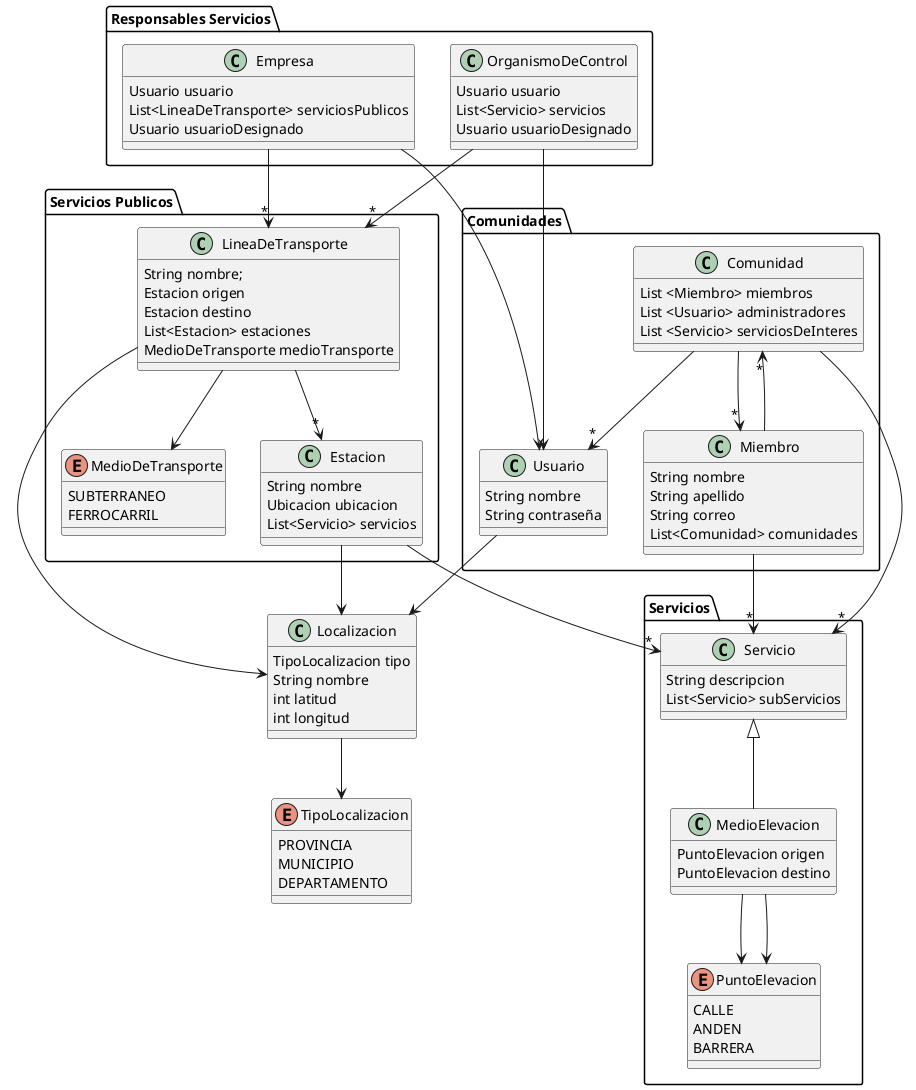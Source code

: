@startuml
'https://plantuml.com/class-diagram


class Localizacion{
    TipoLocalizacion tipo
    String nombre
    int latitud
    int longitud
}
enum TipoLocalizacion{
    PROVINCIA
    MUNICIPIO
    DEPARTAMENTO
}

package "Responsables Servicios"{

    class Empresa{
        Usuario usuario
        List<LineaDeTransporte> serviciosPublicos
        Usuario usuarioDesignado

    }

    class OrganismoDeControl{
        Usuario usuario
        List<Servicio> servicios
        Usuario usuarioDesignado
    }

}
package "Servicios Publicos"{
class LineaDeTransporte{
    String nombre;
    Estacion origen
    Estacion destino
    List<Estacion> estaciones
    MedioDeTransporte medioTransporte
}
Enum MedioDeTransporte{
    SUBTERRANEO
    FERROCARRIL
}



class Estacion{
    String nombre
    Ubicacion ubicacion
    List<Servicio> servicios
}
}

package "Servicios"{
class Servicio{
    String descripcion
    List<Servicio> subServicios
}

class MedioElevacion{
    PuntoElevacion origen
    PuntoElevacion destino
}

Enum PuntoElevacion {
    CALLE
    ANDEN
    BARRERA
}
}

package "Comunidades"{
class Comunidad{
    List <Miembro> miembros
    List <Usuario> administradores
    List <Servicio> serviciosDeInteres
}
class Miembro{
    String nombre
    String apellido
    String correo
    List<Comunidad> comunidades
}

class Usuario{
     String nombre
     String contraseña    

}
}

LineaDeTransporte -->"*" Estacion
LineaDeTransporte --> MedioDeTransporte
LineaDeTransporte --> Localizacion

Servicio <|-- MedioElevacion

MedioElevacion --> PuntoElevacion
MedioElevacion --> PuntoElevacion

Estacion --> Localizacion
Estacion -->"*" Servicio

Comunidad -->"*" Miembro
Comunidad -->"*" Usuario
Comunidad -->"*" Servicio

Miembro -->"*" Comunidad
Miembro -->"*" Servicio

Empresa --> Usuario
Empresa -->"*" LineaDeTransporte

OrganismoDeControl --> Usuario
OrganismoDeControl -->"*" LineaDeTransporte

Usuario --> Localizacion

Localizacion --> TipoLocalizacion

@endum